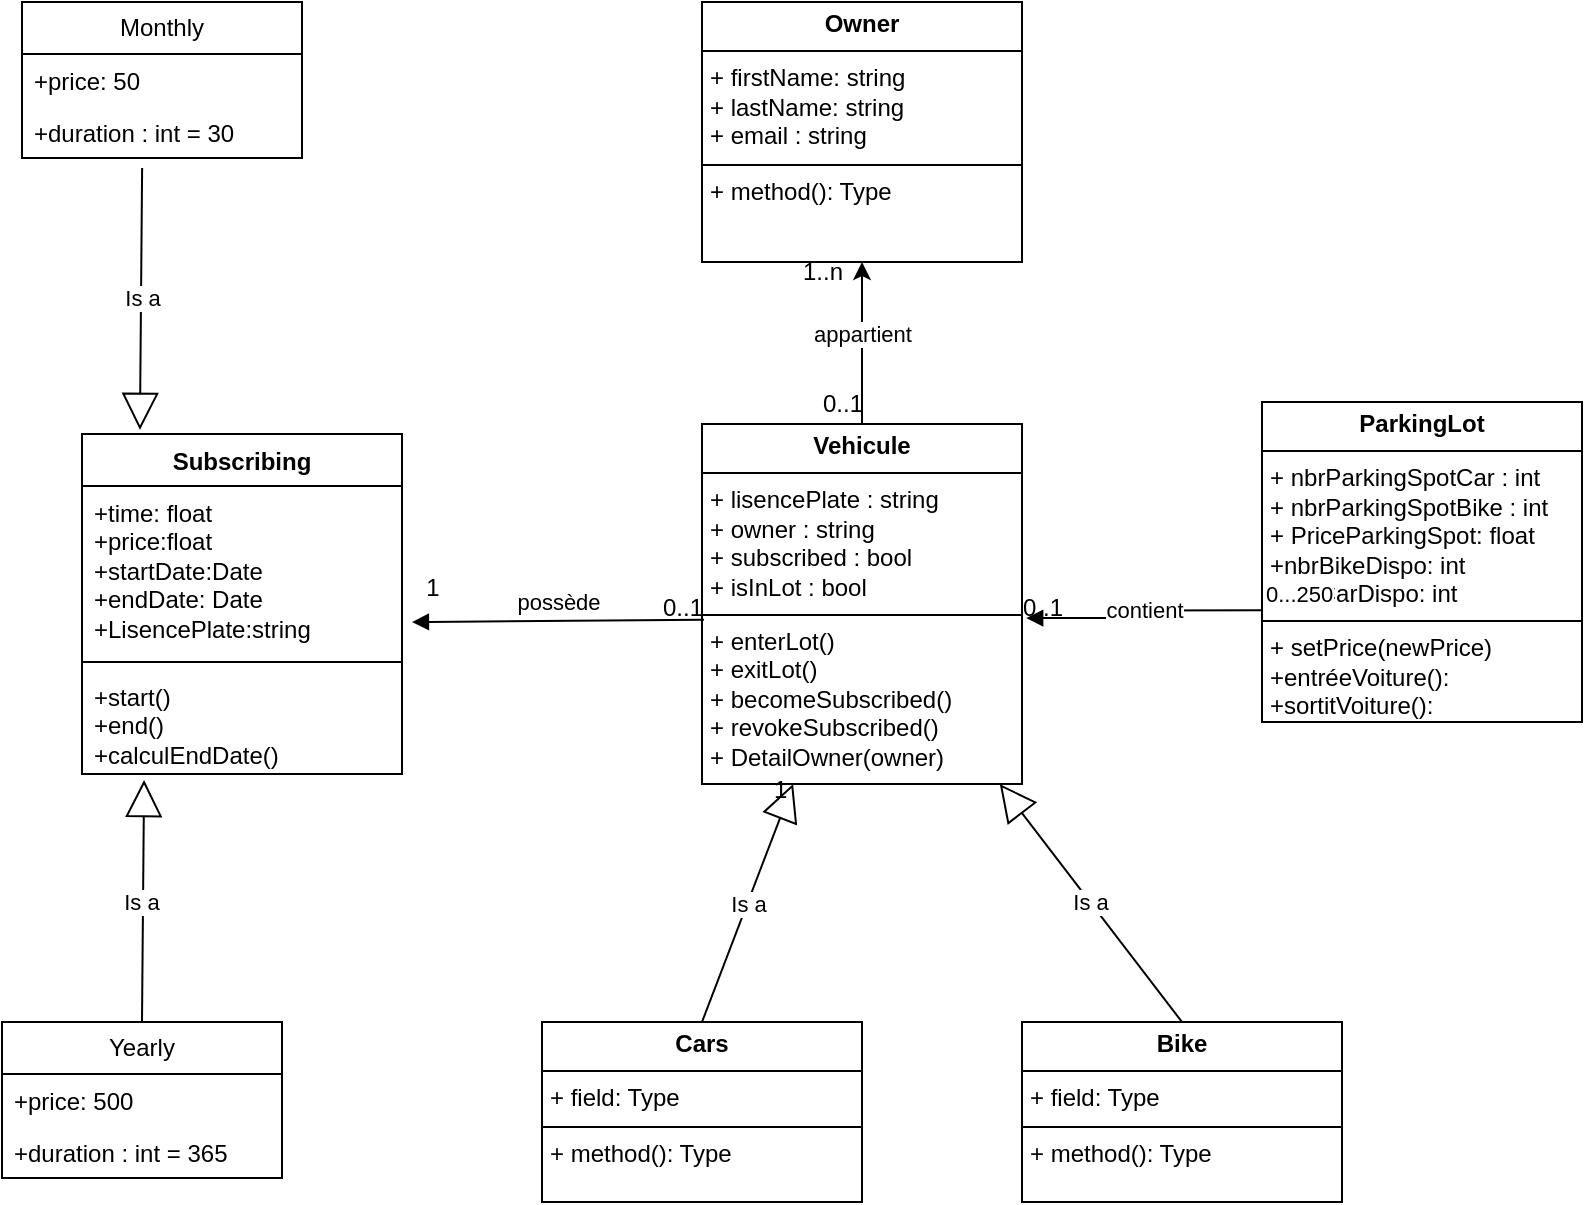 <mxfile version="24.8.6">
  <diagram name="Page-1" id="PCRsEVxS-Co9gWP7k3dN">
    <mxGraphModel dx="1434" dy="1907" grid="1" gridSize="10" guides="1" tooltips="1" connect="1" arrows="1" fold="1" page="1" pageScale="1" pageWidth="827" pageHeight="1169" math="0" shadow="0">
      <root>
        <mxCell id="0" />
        <mxCell id="1" parent="0" />
        <mxCell id="i6MY7PKVROAARNOgmx_y-1" value="&lt;p style=&quot;margin:0px;margin-top:4px;text-align:center;&quot;&gt;&lt;b&gt;Vehicule&lt;/b&gt;&lt;/p&gt;&lt;hr size=&quot;1&quot; style=&quot;border-style:solid;&quot;&gt;&lt;p style=&quot;margin:0px;margin-left:4px;&quot;&gt;+ lisencePlate : string&lt;/p&gt;&lt;p style=&quot;margin:0px;margin-left:4px;&quot;&gt;+ owner : string&lt;/p&gt;&lt;p style=&quot;margin:0px;margin-left:4px;&quot;&gt;+ subscribed : bool&lt;/p&gt;&lt;p style=&quot;margin:0px;margin-left:4px;&quot;&gt;+ isInLot : bool&lt;/p&gt;&lt;hr size=&quot;1&quot; style=&quot;border-style:solid;&quot;&gt;&lt;p style=&quot;margin:0px;margin-left:4px;&quot;&gt;+ enterLot()&lt;/p&gt;&lt;p style=&quot;margin:0px;margin-left:4px;&quot;&gt;+ exitLot()&lt;/p&gt;&lt;p style=&quot;margin:0px;margin-left:4px;&quot;&gt;+ becomeSubscribed()&lt;/p&gt;&lt;p style=&quot;margin:0px;margin-left:4px;&quot;&gt;+ revokeSubscribed()&lt;/p&gt;&lt;p style=&quot;margin:0px;margin-left:4px;&quot;&gt;+ DetailOwner(owner)&lt;/p&gt;" style="verticalAlign=top;align=left;overflow=fill;html=1;whiteSpace=wrap;" parent="1" vertex="1">
          <mxGeometry x="360" y="31" width="160" height="180" as="geometry" />
        </mxCell>
        <mxCell id="i6MY7PKVROAARNOgmx_y-2" value="&lt;p style=&quot;margin:0px;margin-top:4px;text-align:center;&quot;&gt;&lt;b&gt;Owner&lt;/b&gt;&lt;/p&gt;&lt;hr size=&quot;1&quot; style=&quot;border-style:solid;&quot;&gt;&lt;p style=&quot;margin:0px;margin-left:4px;&quot;&gt;+ firstName: string&lt;/p&gt;&lt;p style=&quot;margin:0px;margin-left:4px;&quot;&gt;+ lastName: string&lt;/p&gt;&lt;p style=&quot;margin:0px;margin-left:4px;&quot;&gt;+ email : string&lt;/p&gt;&lt;hr size=&quot;1&quot; style=&quot;border-style:solid;&quot;&gt;&lt;p style=&quot;margin:0px;margin-left:4px;&quot;&gt;+ method(): Type&lt;/p&gt;" style="verticalAlign=top;align=left;overflow=fill;html=1;whiteSpace=wrap;" parent="1" vertex="1">
          <mxGeometry x="360" y="-180" width="160" height="130" as="geometry" />
        </mxCell>
        <mxCell id="i6MY7PKVROAARNOgmx_y-3" value="&lt;p style=&quot;margin:0px;margin-top:4px;text-align:center;&quot;&gt;&lt;b&gt;ParkingLot&lt;/b&gt;&lt;/p&gt;&lt;hr size=&quot;1&quot; style=&quot;border-style:solid;&quot;&gt;&lt;p style=&quot;margin:0px;margin-left:4px;&quot;&gt;+ nbrParkingSpotCar : int&lt;/p&gt;&lt;p style=&quot;margin:0px;margin-left:4px;&quot;&gt;+ nbrParkingSpotBike : int&lt;/p&gt;&lt;p style=&quot;margin:0px;margin-left:4px;&quot;&gt;+ PriceParkingSpot: float&lt;/p&gt;&lt;p style=&quot;margin:0px;margin-left:4px;&quot;&gt;+nbrBikeDispo: int&lt;/p&gt;&lt;p style=&quot;margin:0px;margin-left:4px;&quot;&gt;+nbrCarDispo: int&lt;/p&gt;&lt;hr size=&quot;1&quot; style=&quot;border-style:solid;&quot;&gt;&lt;p style=&quot;margin:0px;margin-left:4px;&quot;&gt;+ setPrice(newPrice)&lt;/p&gt;&lt;p style=&quot;margin:0px;margin-left:4px;&quot;&gt;+entréeVoiture():&lt;/p&gt;&lt;p style=&quot;margin:0px;margin-left:4px;&quot;&gt;+sortitVoiture():&lt;/p&gt;" style="verticalAlign=top;align=left;overflow=fill;html=1;whiteSpace=wrap;" parent="1" vertex="1">
          <mxGeometry x="640" y="20" width="160" height="160" as="geometry" />
        </mxCell>
        <mxCell id="i6MY7PKVROAARNOgmx_y-4" value="&lt;p style=&quot;margin:0px;margin-top:4px;text-align:center;&quot;&gt;&lt;b&gt;Cars&lt;/b&gt;&lt;/p&gt;&lt;hr size=&quot;1&quot; style=&quot;border-style:solid;&quot;&gt;&lt;p style=&quot;margin:0px;margin-left:4px;&quot;&gt;+ field: Type&lt;/p&gt;&lt;hr size=&quot;1&quot; style=&quot;border-style:solid;&quot;&gt;&lt;p style=&quot;margin:0px;margin-left:4px;&quot;&gt;+ method(): Type&lt;/p&gt;" style="verticalAlign=top;align=left;overflow=fill;html=1;whiteSpace=wrap;" parent="1" vertex="1">
          <mxGeometry x="280" y="330" width="160" height="90" as="geometry" />
        </mxCell>
        <mxCell id="i6MY7PKVROAARNOgmx_y-5" value="&lt;p style=&quot;margin:0px;margin-top:4px;text-align:center;&quot;&gt;&lt;b&gt;Bike&lt;/b&gt;&lt;/p&gt;&lt;hr size=&quot;1&quot; style=&quot;border-style:solid;&quot;&gt;&lt;p style=&quot;margin:0px;margin-left:4px;&quot;&gt;+ field: Type&lt;/p&gt;&lt;hr size=&quot;1&quot; style=&quot;border-style:solid;&quot;&gt;&lt;p style=&quot;margin:0px;margin-left:4px;&quot;&gt;+ method(): Type&lt;/p&gt;" style="verticalAlign=top;align=left;overflow=fill;html=1;whiteSpace=wrap;" parent="1" vertex="1">
          <mxGeometry x="520" y="330" width="160" height="90" as="geometry" />
        </mxCell>
        <mxCell id="i6MY7PKVROAARNOgmx_y-6" value="Is a" style="endArrow=block;endSize=16;endFill=0;html=1;rounded=0;exitX=0.5;exitY=0;exitDx=0;exitDy=0;" parent="1" source="i6MY7PKVROAARNOgmx_y-4" target="i6MY7PKVROAARNOgmx_y-1" edge="1">
          <mxGeometry width="160" relative="1" as="geometry">
            <mxPoint x="330" y="320" as="sourcePoint" />
            <mxPoint x="490" y="320" as="targetPoint" />
          </mxGeometry>
        </mxCell>
        <mxCell id="i6MY7PKVROAARNOgmx_y-7" value="Is a" style="endArrow=block;endSize=16;endFill=0;html=1;rounded=0;exitX=0.5;exitY=0;exitDx=0;exitDy=0;" parent="1" source="i6MY7PKVROAARNOgmx_y-5" target="i6MY7PKVROAARNOgmx_y-1" edge="1">
          <mxGeometry width="160" relative="1" as="geometry">
            <mxPoint x="110" y="360" as="sourcePoint" />
            <mxPoint x="151" y="270" as="targetPoint" />
          </mxGeometry>
        </mxCell>
        <mxCell id="i6MY7PKVROAARNOgmx_y-12" value="1" style="text;strokeColor=none;fillColor=none;align=left;verticalAlign=top;spacingLeft=4;spacingRight=4;overflow=hidden;rotatable=0;points=[[0,0.5],[1,0.5]];portConstraint=eastwest;whiteSpace=wrap;html=1;" parent="1" vertex="1">
          <mxGeometry x="390" y="200" width="30" height="26" as="geometry" />
        </mxCell>
        <mxCell id="paTbmKimF88yd2BT_z1w-15" value="Subscribing" style="swimlane;fontStyle=1;align=center;verticalAlign=top;childLayout=stackLayout;horizontal=1;startSize=26;horizontalStack=0;resizeParent=1;resizeParentMax=0;resizeLast=0;collapsible=1;marginBottom=0;whiteSpace=wrap;html=1;" parent="1" vertex="1">
          <mxGeometry x="50" y="36" width="160" height="170" as="geometry" />
        </mxCell>
        <mxCell id="paTbmKimF88yd2BT_z1w-16" value="+time: float&lt;div&gt;+price:float&lt;/div&gt;&lt;div&gt;+startDate:Date&lt;/div&gt;&lt;div&gt;+endDate: Date&lt;/div&gt;&lt;div&gt;+LisencePlate:string&lt;/div&gt;" style="text;strokeColor=none;fillColor=none;align=left;verticalAlign=top;spacingLeft=4;spacingRight=4;overflow=hidden;rotatable=0;points=[[0,0.5],[1,0.5]];portConstraint=eastwest;whiteSpace=wrap;html=1;" parent="paTbmKimF88yd2BT_z1w-15" vertex="1">
          <mxGeometry y="26" width="160" height="84" as="geometry" />
        </mxCell>
        <mxCell id="paTbmKimF88yd2BT_z1w-17" value="" style="line;strokeWidth=1;fillColor=none;align=left;verticalAlign=middle;spacingTop=-1;spacingLeft=3;spacingRight=3;rotatable=0;labelPosition=right;points=[];portConstraint=eastwest;strokeColor=inherit;" parent="paTbmKimF88yd2BT_z1w-15" vertex="1">
          <mxGeometry y="110" width="160" height="8" as="geometry" />
        </mxCell>
        <mxCell id="paTbmKimF88yd2BT_z1w-18" value="+start()&lt;div&gt;+end()&lt;/div&gt;&lt;div&gt;+calculEndDate()&lt;/div&gt;" style="text;strokeColor=none;fillColor=none;align=left;verticalAlign=top;spacingLeft=4;spacingRight=4;overflow=hidden;rotatable=0;points=[[0,0.5],[1,0.5]];portConstraint=eastwest;whiteSpace=wrap;html=1;" parent="paTbmKimF88yd2BT_z1w-15" vertex="1">
          <mxGeometry y="118" width="160" height="52" as="geometry" />
        </mxCell>
        <mxCell id="paTbmKimF88yd2BT_z1w-19" value="Monthly" style="swimlane;fontStyle=0;childLayout=stackLayout;horizontal=1;startSize=26;fillColor=none;horizontalStack=0;resizeParent=1;resizeParentMax=0;resizeLast=0;collapsible=1;marginBottom=0;whiteSpace=wrap;html=1;" parent="1" vertex="1">
          <mxGeometry x="20" y="-180" width="140" height="78" as="geometry" />
        </mxCell>
        <mxCell id="paTbmKimF88yd2BT_z1w-20" value="+price: 50" style="text;strokeColor=none;fillColor=none;align=left;verticalAlign=top;spacingLeft=4;spacingRight=4;overflow=hidden;rotatable=0;points=[[0,0.5],[1,0.5]];portConstraint=eastwest;whiteSpace=wrap;html=1;" parent="paTbmKimF88yd2BT_z1w-19" vertex="1">
          <mxGeometry y="26" width="140" height="26" as="geometry" />
        </mxCell>
        <mxCell id="paTbmKimF88yd2BT_z1w-22" value="+duration : int = 30" style="text;strokeColor=none;fillColor=none;align=left;verticalAlign=top;spacingLeft=4;spacingRight=4;overflow=hidden;rotatable=0;points=[[0,0.5],[1,0.5]];portConstraint=eastwest;whiteSpace=wrap;html=1;" parent="paTbmKimF88yd2BT_z1w-19" vertex="1">
          <mxGeometry y="52" width="140" height="26" as="geometry" />
        </mxCell>
        <mxCell id="paTbmKimF88yd2BT_z1w-23" value="Yearly" style="swimlane;fontStyle=0;childLayout=stackLayout;horizontal=1;startSize=26;fillColor=none;horizontalStack=0;resizeParent=1;resizeParentMax=0;resizeLast=0;collapsible=1;marginBottom=0;whiteSpace=wrap;html=1;" parent="1" vertex="1">
          <mxGeometry x="10" y="330" width="140" height="78" as="geometry" />
        </mxCell>
        <mxCell id="paTbmKimF88yd2BT_z1w-24" value="+price: 500" style="text;strokeColor=none;fillColor=none;align=left;verticalAlign=top;spacingLeft=4;spacingRight=4;overflow=hidden;rotatable=0;points=[[0,0.5],[1,0.5]];portConstraint=eastwest;whiteSpace=wrap;html=1;" parent="paTbmKimF88yd2BT_z1w-23" vertex="1">
          <mxGeometry y="26" width="140" height="26" as="geometry" />
        </mxCell>
        <mxCell id="paTbmKimF88yd2BT_z1w-26" value="+duration : int = 365" style="text;strokeColor=none;fillColor=none;align=left;verticalAlign=top;spacingLeft=4;spacingRight=4;overflow=hidden;rotatable=0;points=[[0,0.5],[1,0.5]];portConstraint=eastwest;whiteSpace=wrap;html=1;" parent="paTbmKimF88yd2BT_z1w-23" vertex="1">
          <mxGeometry y="52" width="140" height="26" as="geometry" />
        </mxCell>
        <mxCell id="ML2FJ1CO8DY5--cigzVF-5" value="" style="endArrow=classic;html=1;rounded=0;exitX=0.5;exitY=0;exitDx=0;exitDy=0;entryX=0.5;entryY=1;entryDx=0;entryDy=0;" parent="1" source="i6MY7PKVROAARNOgmx_y-1" target="i6MY7PKVROAARNOgmx_y-2" edge="1">
          <mxGeometry width="50" height="50" relative="1" as="geometry">
            <mxPoint x="390" y="-30" as="sourcePoint" />
            <mxPoint x="490" y="-10" as="targetPoint" />
          </mxGeometry>
        </mxCell>
        <mxCell id="ML2FJ1CO8DY5--cigzVF-6" value="appartient" style="edgeLabel;html=1;align=center;verticalAlign=middle;resizable=0;points=[];" parent="ML2FJ1CO8DY5--cigzVF-5" vertex="1" connectable="0">
          <mxGeometry x="0.111" y="-3" relative="1" as="geometry">
            <mxPoint x="-3" as="offset" />
          </mxGeometry>
        </mxCell>
        <mxCell id="ML2FJ1CO8DY5--cigzVF-9" value="Is a&amp;nbsp;" style="endArrow=block;endSize=16;endFill=0;html=1;rounded=0;exitX=0.5;exitY=0;exitDx=0;exitDy=0;entryX=0.194;entryY=1.058;entryDx=0;entryDy=0;entryPerimeter=0;" parent="1" source="paTbmKimF88yd2BT_z1w-23" target="paTbmKimF88yd2BT_z1w-18" edge="1">
          <mxGeometry width="160" relative="1" as="geometry">
            <mxPoint x="340" y="220" as="sourcePoint" />
            <mxPoint x="500" y="220" as="targetPoint" />
          </mxGeometry>
        </mxCell>
        <mxCell id="ML2FJ1CO8DY5--cigzVF-10" value="Is a" style="endArrow=block;endSize=16;endFill=0;html=1;rounded=0;exitX=0.429;exitY=1.192;exitDx=0;exitDy=0;exitPerimeter=0;entryX=0.181;entryY=-0.012;entryDx=0;entryDy=0;entryPerimeter=0;" parent="1" source="paTbmKimF88yd2BT_z1w-22" target="paTbmKimF88yd2BT_z1w-15" edge="1">
          <mxGeometry width="160" relative="1" as="geometry">
            <mxPoint x="340" y="220" as="sourcePoint" />
            <mxPoint x="500" y="220" as="targetPoint" />
          </mxGeometry>
        </mxCell>
        <mxCell id="ML2FJ1CO8DY5--cigzVF-13" value="possède" style="html=1;verticalAlign=bottom;endArrow=block;curved=0;rounded=0;exitX=0.006;exitY=0.544;exitDx=0;exitDy=0;exitPerimeter=0;entryX=1.031;entryY=0.81;entryDx=0;entryDy=0;entryPerimeter=0;" parent="1" source="i6MY7PKVROAARNOgmx_y-1" target="paTbmKimF88yd2BT_z1w-16" edge="1">
          <mxGeometry width="80" relative="1" as="geometry">
            <mxPoint x="380" y="30" as="sourcePoint" />
            <mxPoint x="460" y="30" as="targetPoint" />
          </mxGeometry>
        </mxCell>
        <mxCell id="Jn4hwRL8P9O3MpErw8xw-1" value="" style="endArrow=block;endFill=1;html=1;edgeStyle=orthogonalEdgeStyle;align=left;verticalAlign=top;rounded=0;exitX=0;exitY=0.651;exitDx=0;exitDy=0;exitPerimeter=0;entryX=1.013;entryY=0.539;entryDx=0;entryDy=0;entryPerimeter=0;" edge="1" parent="1" source="i6MY7PKVROAARNOgmx_y-3" target="i6MY7PKVROAARNOgmx_y-1">
          <mxGeometry x="-1" relative="1" as="geometry">
            <mxPoint x="330" y="70" as="sourcePoint" />
            <mxPoint x="490" y="70" as="targetPoint" />
          </mxGeometry>
        </mxCell>
        <mxCell id="Jn4hwRL8P9O3MpErw8xw-2" value="0...250" style="edgeLabel;resizable=0;html=1;align=left;verticalAlign=bottom;" connectable="0" vertex="1" parent="Jn4hwRL8P9O3MpErw8xw-1">
          <mxGeometry x="-1" relative="1" as="geometry" />
        </mxCell>
        <mxCell id="Jn4hwRL8P9O3MpErw8xw-3" value="contient" style="edgeLabel;html=1;align=center;verticalAlign=middle;resizable=0;points=[];" vertex="1" connectable="0" parent="Jn4hwRL8P9O3MpErw8xw-1">
          <mxGeometry x="-0.033" relative="1" as="geometry">
            <mxPoint as="offset" />
          </mxGeometry>
        </mxCell>
        <mxCell id="Jn4hwRL8P9O3MpErw8xw-4" value="0..1" style="text;html=1;align=center;verticalAlign=middle;resizable=0;points=[];autosize=1;strokeColor=none;fillColor=none;" vertex="1" parent="1">
          <mxGeometry x="510" y="108" width="40" height="30" as="geometry" />
        </mxCell>
        <mxCell id="Jn4hwRL8P9O3MpErw8xw-5" value="0..1" style="text;html=1;align=center;verticalAlign=middle;resizable=0;points=[];autosize=1;strokeColor=none;fillColor=none;" vertex="1" parent="1">
          <mxGeometry x="410" y="6" width="40" height="30" as="geometry" />
        </mxCell>
        <mxCell id="Jn4hwRL8P9O3MpErw8xw-6" value="1..n" style="text;html=1;align=center;verticalAlign=middle;resizable=0;points=[];autosize=1;strokeColor=none;fillColor=none;" vertex="1" parent="1">
          <mxGeometry x="400" y="-60" width="40" height="30" as="geometry" />
        </mxCell>
        <mxCell id="Jn4hwRL8P9O3MpErw8xw-7" value="0..1" style="text;html=1;align=center;verticalAlign=middle;resizable=0;points=[];autosize=1;strokeColor=none;fillColor=none;" vertex="1" parent="1">
          <mxGeometry x="330" y="108" width="40" height="30" as="geometry" />
        </mxCell>
        <mxCell id="Jn4hwRL8P9O3MpErw8xw-8" value="1" style="text;html=1;align=center;verticalAlign=middle;resizable=0;points=[];autosize=1;strokeColor=none;fillColor=none;" vertex="1" parent="1">
          <mxGeometry x="210" y="98" width="30" height="30" as="geometry" />
        </mxCell>
      </root>
    </mxGraphModel>
  </diagram>
</mxfile>

